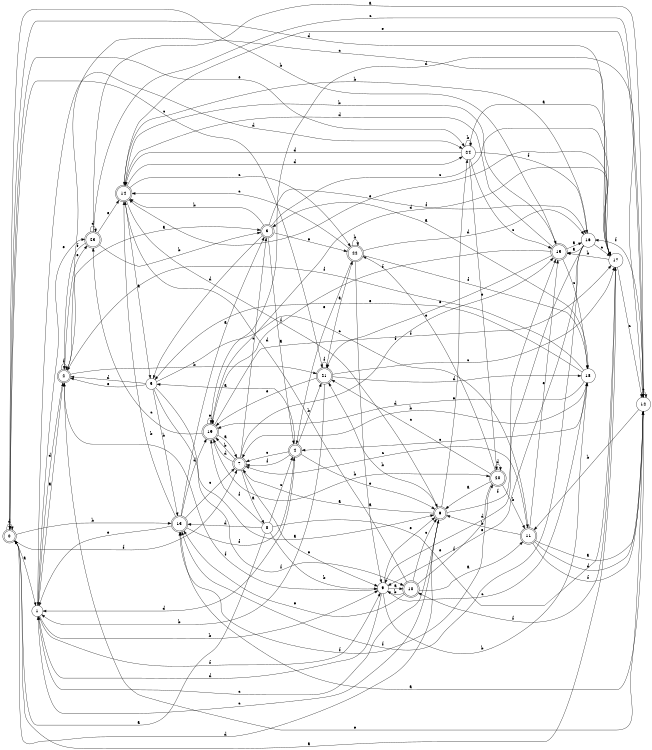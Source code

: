 digraph n20_10 {
__start0 [label="" shape="none"];

rankdir=LR;
size="8,5";

s0 [style="rounded,filled", color="black", fillcolor="white" shape="doublecircle", label="0"];
s1 [style="filled", color="black", fillcolor="white" shape="circle", label="1"];
s2 [style="rounded,filled", color="black", fillcolor="white" shape="doublecircle", label="2"];
s3 [style="rounded,filled", color="black", fillcolor="white" shape="doublecircle", label="3"];
s4 [style="rounded,filled", color="black", fillcolor="white" shape="doublecircle", label="4"];
s5 [style="filled", color="black", fillcolor="white" shape="circle", label="5"];
s6 [style="rounded,filled", color="black", fillcolor="white" shape="doublecircle", label="6"];
s7 [style="rounded,filled", color="black", fillcolor="white" shape="doublecircle", label="7"];
s8 [style="filled", color="black", fillcolor="white" shape="circle", label="8"];
s9 [style="filled", color="black", fillcolor="white" shape="circle", label="9"];
s10 [style="rounded,filled", color="black", fillcolor="white" shape="doublecircle", label="10"];
s11 [style="rounded,filled", color="black", fillcolor="white" shape="doublecircle", label="11"];
s12 [style="filled", color="black", fillcolor="white" shape="circle", label="12"];
s13 [style="rounded,filled", color="black", fillcolor="white" shape="doublecircle", label="13"];
s14 [style="rounded,filled", color="black", fillcolor="white" shape="doublecircle", label="14"];
s15 [style="rounded,filled", color="black", fillcolor="white" shape="doublecircle", label="15"];
s16 [style="filled", color="black", fillcolor="white" shape="circle", label="16"];
s17 [style="filled", color="black", fillcolor="white" shape="circle", label="17"];
s18 [style="filled", color="black", fillcolor="white" shape="circle", label="18"];
s19 [style="rounded,filled", color="black", fillcolor="white" shape="doublecircle", label="19"];
s20 [style="rounded,filled", color="black", fillcolor="white" shape="doublecircle", label="20"];
s21 [style="rounded,filled", color="black", fillcolor="white" shape="doublecircle", label="21"];
s22 [style="rounded,filled", color="black", fillcolor="white" shape="doublecircle", label="22"];
s23 [style="rounded,filled", color="black", fillcolor="white" shape="doublecircle", label="23"];
s24 [style="filled", color="black", fillcolor="white" shape="circle", label="24"];
s0 -> s1 [label="a"];
s0 -> s13 [label="b"];
s0 -> s21 [label="c"];
s0 -> s0 [label="d"];
s0 -> s24 [label="e"];
s0 -> s7 [label="f"];
s1 -> s2 [label="a"];
s1 -> s9 [label="b"];
s1 -> s6 [label="c"];
s1 -> s24 [label="d"];
s1 -> s23 [label="e"];
s1 -> s9 [label="f"];
s2 -> s3 [label="a"];
s2 -> s21 [label="b"];
s2 -> s17 [label="c"];
s2 -> s1 [label="d"];
s2 -> s23 [label="e"];
s2 -> s2 [label="f"];
s3 -> s4 [label="a"];
s3 -> s14 [label="b"];
s3 -> s17 [label="c"];
s3 -> s5 [label="d"];
s3 -> s22 [label="e"];
s3 -> s16 [label="f"];
s4 -> s5 [label="a"];
s4 -> s21 [label="b"];
s4 -> s7 [label="c"];
s4 -> s1 [label="d"];
s4 -> s6 [label="e"];
s4 -> s7 [label="f"];
s5 -> s6 [label="a"];
s5 -> s13 [label="b"];
s5 -> s11 [label="c"];
s5 -> s2 [label="d"];
s5 -> s2 [label="e"];
s5 -> s10 [label="f"];
s6 -> s7 [label="a"];
s6 -> s21 [label="b"];
s6 -> s1 [label="c"];
s6 -> s0 [label="d"];
s6 -> s24 [label="e"];
s6 -> s15 [label="f"];
s7 -> s8 [label="a"];
s7 -> s19 [label="b"];
s7 -> s3 [label="c"];
s7 -> s19 [label="d"];
s7 -> s9 [label="e"];
s7 -> s15 [label="f"];
s8 -> s0 [label="a"];
s8 -> s9 [label="b"];
s8 -> s4 [label="c"];
s8 -> s13 [label="d"];
s8 -> s17 [label="e"];
s8 -> s19 [label="f"];
s9 -> s10 [label="a"];
s9 -> s18 [label="b"];
s9 -> s18 [label="c"];
s9 -> s1 [label="d"];
s9 -> s6 [label="e"];
s9 -> s2 [label="f"];
s10 -> s11 [label="a"];
s10 -> s9 [label="b"];
s10 -> s6 [label="c"];
s10 -> s14 [label="d"];
s10 -> s13 [label="e"];
s10 -> s20 [label="f"];
s11 -> s12 [label="a"];
s11 -> s6 [label="b"];
s11 -> s7 [label="c"];
s11 -> s12 [label="d"];
s11 -> s15 [label="e"];
s11 -> s12 [label="f"];
s12 -> s13 [label="a"];
s12 -> s11 [label="b"];
s12 -> s12 [label="c"];
s12 -> s19 [label="d"];
s12 -> s2 [label="e"];
s12 -> s16 [label="f"];
s13 -> s3 [label="a"];
s13 -> s14 [label="b"];
s13 -> s7 [label="c"];
s13 -> s19 [label="d"];
s13 -> s1 [label="e"];
s13 -> s4 [label="f"];
s14 -> s5 [label="a"];
s14 -> s15 [label="b"];
s14 -> s22 [label="c"];
s14 -> s24 [label="d"];
s14 -> s12 [label="e"];
s14 -> s6 [label="f"];
s15 -> s16 [label="a"];
s15 -> s0 [label="b"];
s15 -> s18 [label="c"];
s15 -> s14 [label="d"];
s15 -> s21 [label="e"];
s15 -> s19 [label="f"];
s16 -> s15 [label="a"];
s16 -> s14 [label="b"];
s16 -> s17 [label="c"];
s16 -> s9 [label="d"];
s16 -> s9 [label="e"];
s16 -> s13 [label="f"];
s17 -> s0 [label="a"];
s17 -> s15 [label="b"];
s17 -> s12 [label="c"];
s17 -> s0 [label="d"];
s17 -> s14 [label="e"];
s17 -> s10 [label="f"];
s18 -> s3 [label="a"];
s18 -> s7 [label="b"];
s18 -> s4 [label="c"];
s18 -> s19 [label="d"];
s18 -> s5 [label="e"];
s18 -> s2 [label="f"];
s19 -> s7 [label="a"];
s19 -> s20 [label="b"];
s19 -> s23 [label="c"];
s19 -> s17 [label="d"];
s19 -> s19 [label="e"];
s19 -> s17 [label="f"];
s20 -> s6 [label="a"];
s20 -> s11 [label="b"];
s20 -> s21 [label="c"];
s20 -> s20 [label="d"];
s20 -> s22 [label="e"];
s20 -> s13 [label="f"];
s21 -> s22 [label="a"];
s21 -> s1 [label="b"];
s21 -> s17 [label="c"];
s21 -> s18 [label="d"];
s21 -> s19 [label="e"];
s21 -> s21 [label="f"];
s22 -> s9 [label="a"];
s22 -> s22 [label="b"];
s22 -> s14 [label="c"];
s22 -> s16 [label="d"];
s22 -> s4 [label="e"];
s22 -> s18 [label="f"];
s23 -> s12 [label="a"];
s23 -> s3 [label="b"];
s23 -> s12 [label="c"];
s23 -> s23 [label="d"];
s23 -> s14 [label="e"];
s23 -> s2 [label="f"];
s24 -> s17 [label="a"];
s24 -> s24 [label="b"];
s24 -> s15 [label="c"];
s24 -> s14 [label="d"];
s24 -> s20 [label="e"];
s24 -> s16 [label="f"];

}